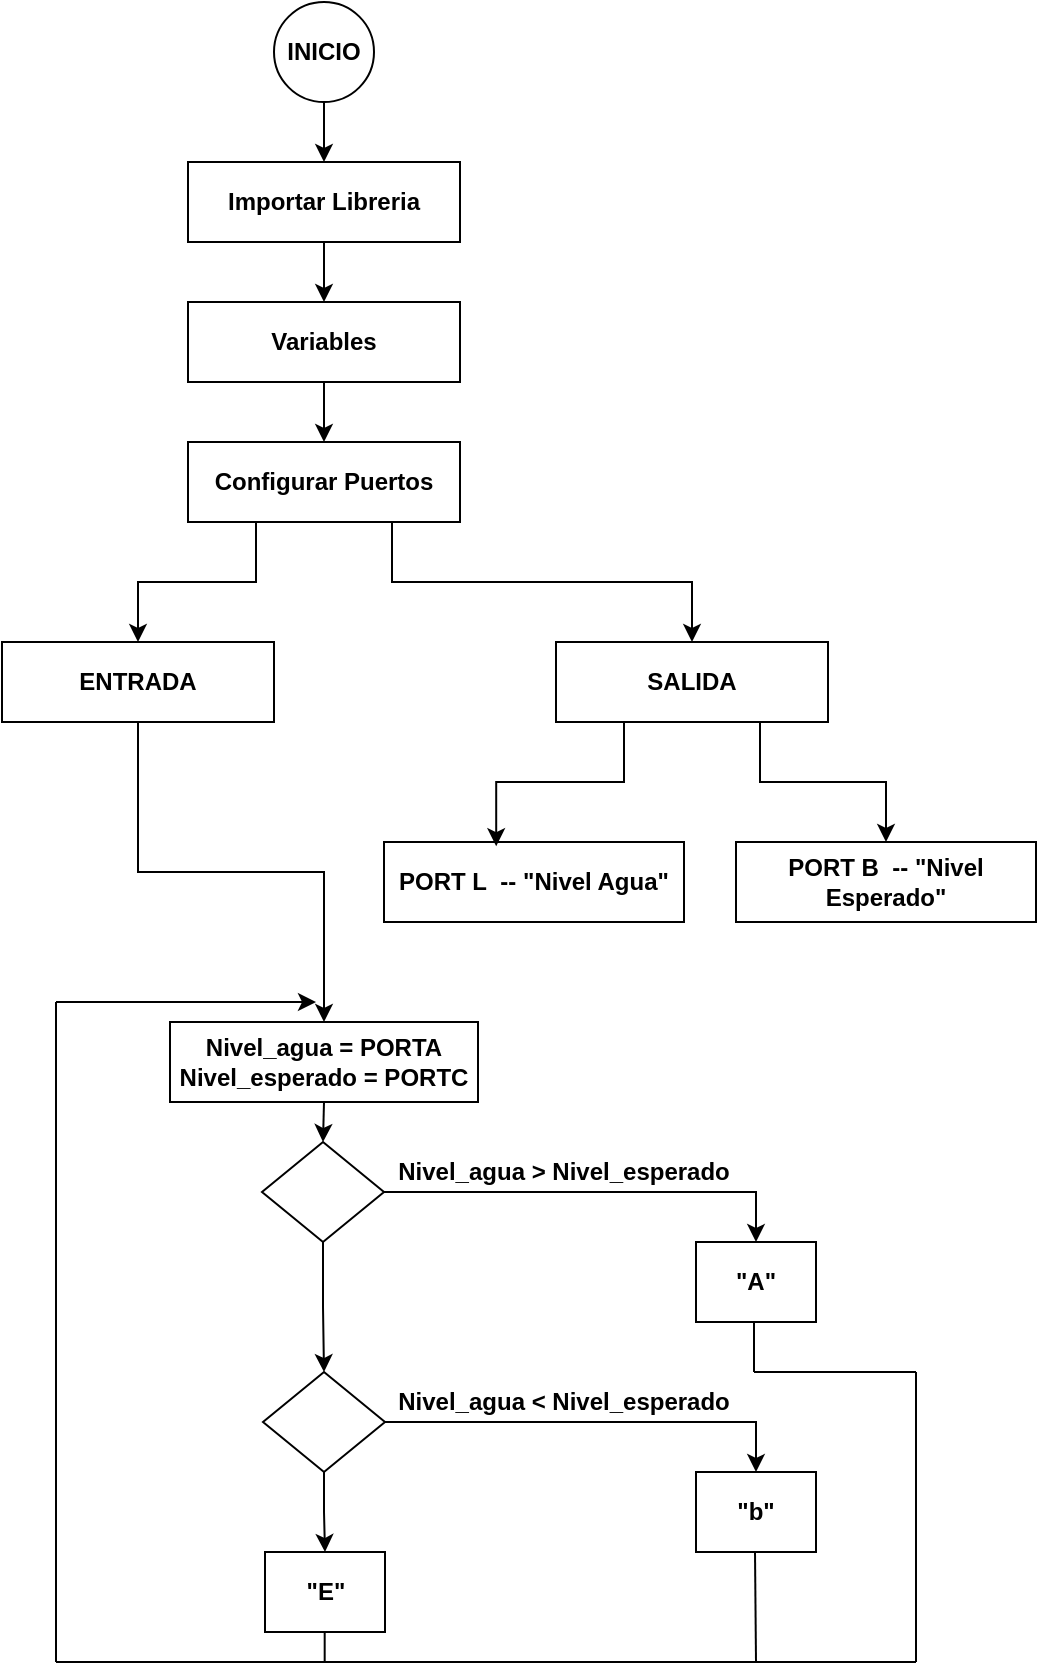 <mxfile version="22.0.8" type="github">
  <diagram id="prtHgNgQTEPvFCAcTncT" name="Page-1">
    <mxGraphModel dx="1179" dy="1834" grid="1" gridSize="10" guides="1" tooltips="1" connect="1" arrows="1" fold="1" page="1" pageScale="1" pageWidth="827" pageHeight="1169" math="0" shadow="0">
      <root>
        <mxCell id="0" />
        <mxCell id="1" parent="0" />
        <mxCell id="W_C0Gqta7OhbLIXVS-xY-15" style="edgeStyle=orthogonalEdgeStyle;rounded=0;orthogonalLoop=1;jettySize=auto;html=1;exitX=0.5;exitY=1;exitDx=0;exitDy=0;entryX=0.5;entryY=0;entryDx=0;entryDy=0;" edge="1" parent="1" source="W_C0Gqta7OhbLIXVS-xY-1" target="W_C0Gqta7OhbLIXVS-xY-2">
          <mxGeometry relative="1" as="geometry" />
        </mxCell>
        <mxCell id="W_C0Gqta7OhbLIXVS-xY-1" value="INICIO" style="ellipse;whiteSpace=wrap;html=1;aspect=fixed;fontStyle=1" vertex="1" parent="1">
          <mxGeometry x="389" y="-150" width="50" height="50" as="geometry" />
        </mxCell>
        <mxCell id="W_C0Gqta7OhbLIXVS-xY-16" style="edgeStyle=orthogonalEdgeStyle;rounded=0;orthogonalLoop=1;jettySize=auto;html=1;exitX=0.5;exitY=1;exitDx=0;exitDy=0;entryX=0.5;entryY=0;entryDx=0;entryDy=0;" edge="1" parent="1" source="W_C0Gqta7OhbLIXVS-xY-2" target="W_C0Gqta7OhbLIXVS-xY-3">
          <mxGeometry relative="1" as="geometry" />
        </mxCell>
        <mxCell id="W_C0Gqta7OhbLIXVS-xY-2" value="Importar Libreria" style="rounded=0;whiteSpace=wrap;html=1;fontStyle=1" vertex="1" parent="1">
          <mxGeometry x="346" y="-70" width="136" height="40" as="geometry" />
        </mxCell>
        <mxCell id="W_C0Gqta7OhbLIXVS-xY-17" style="edgeStyle=orthogonalEdgeStyle;rounded=0;orthogonalLoop=1;jettySize=auto;html=1;exitX=0.5;exitY=1;exitDx=0;exitDy=0;entryX=0.5;entryY=0;entryDx=0;entryDy=0;" edge="1" parent="1" source="W_C0Gqta7OhbLIXVS-xY-3" target="W_C0Gqta7OhbLIXVS-xY-4">
          <mxGeometry relative="1" as="geometry" />
        </mxCell>
        <mxCell id="W_C0Gqta7OhbLIXVS-xY-3" value="Variables" style="rounded=0;whiteSpace=wrap;html=1;fontStyle=1" vertex="1" parent="1">
          <mxGeometry x="346" width="136" height="40" as="geometry" />
        </mxCell>
        <mxCell id="W_C0Gqta7OhbLIXVS-xY-45" style="edgeStyle=orthogonalEdgeStyle;rounded=0;orthogonalLoop=1;jettySize=auto;html=1;exitX=0.25;exitY=1;exitDx=0;exitDy=0;entryX=0.5;entryY=0;entryDx=0;entryDy=0;" edge="1" parent="1" source="W_C0Gqta7OhbLIXVS-xY-4" target="W_C0Gqta7OhbLIXVS-xY-40">
          <mxGeometry relative="1" as="geometry" />
        </mxCell>
        <mxCell id="W_C0Gqta7OhbLIXVS-xY-46" style="edgeStyle=orthogonalEdgeStyle;rounded=0;orthogonalLoop=1;jettySize=auto;html=1;exitX=0.75;exitY=1;exitDx=0;exitDy=0;entryX=0.5;entryY=0;entryDx=0;entryDy=0;" edge="1" parent="1" source="W_C0Gqta7OhbLIXVS-xY-4" target="W_C0Gqta7OhbLIXVS-xY-41">
          <mxGeometry relative="1" as="geometry" />
        </mxCell>
        <mxCell id="W_C0Gqta7OhbLIXVS-xY-4" value="Configurar Puertos" style="rounded=0;whiteSpace=wrap;html=1;fontStyle=1" vertex="1" parent="1">
          <mxGeometry x="346" y="70" width="136" height="40" as="geometry" />
        </mxCell>
        <mxCell id="W_C0Gqta7OhbLIXVS-xY-19" style="edgeStyle=orthogonalEdgeStyle;rounded=0;orthogonalLoop=1;jettySize=auto;html=1;exitX=0.5;exitY=1;exitDx=0;exitDy=0;entryX=0.5;entryY=0;entryDx=0;entryDy=0;" edge="1" parent="1" source="W_C0Gqta7OhbLIXVS-xY-5" target="W_C0Gqta7OhbLIXVS-xY-6">
          <mxGeometry relative="1" as="geometry" />
        </mxCell>
        <mxCell id="W_C0Gqta7OhbLIXVS-xY-5" value="Nivel_agua = PORTA&lt;br&gt;Nivel_esperado = PORTC" style="rounded=0;whiteSpace=wrap;html=1;fontStyle=1" vertex="1" parent="1">
          <mxGeometry x="337" y="360" width="154" height="40" as="geometry" />
        </mxCell>
        <mxCell id="W_C0Gqta7OhbLIXVS-xY-10" style="edgeStyle=orthogonalEdgeStyle;rounded=0;orthogonalLoop=1;jettySize=auto;html=1;exitX=1;exitY=0.5;exitDx=0;exitDy=0;entryX=0.5;entryY=0;entryDx=0;entryDy=0;" edge="1" parent="1" source="W_C0Gqta7OhbLIXVS-xY-6" target="W_C0Gqta7OhbLIXVS-xY-8">
          <mxGeometry relative="1" as="geometry" />
        </mxCell>
        <mxCell id="W_C0Gqta7OhbLIXVS-xY-20" style="edgeStyle=orthogonalEdgeStyle;rounded=0;orthogonalLoop=1;jettySize=auto;html=1;exitX=0.5;exitY=1;exitDx=0;exitDy=0;entryX=0.5;entryY=0;entryDx=0;entryDy=0;" edge="1" parent="1" source="W_C0Gqta7OhbLIXVS-xY-6" target="W_C0Gqta7OhbLIXVS-xY-7">
          <mxGeometry relative="1" as="geometry" />
        </mxCell>
        <mxCell id="W_C0Gqta7OhbLIXVS-xY-6" value="" style="rhombus;whiteSpace=wrap;html=1;" vertex="1" parent="1">
          <mxGeometry x="383" y="420" width="61" height="50" as="geometry" />
        </mxCell>
        <mxCell id="W_C0Gqta7OhbLIXVS-xY-14" style="edgeStyle=orthogonalEdgeStyle;rounded=0;orthogonalLoop=1;jettySize=auto;html=1;exitX=1;exitY=0.5;exitDx=0;exitDy=0;entryX=0.5;entryY=0;entryDx=0;entryDy=0;" edge="1" parent="1" source="W_C0Gqta7OhbLIXVS-xY-7" target="W_C0Gqta7OhbLIXVS-xY-9">
          <mxGeometry relative="1" as="geometry" />
        </mxCell>
        <mxCell id="W_C0Gqta7OhbLIXVS-xY-22" style="edgeStyle=orthogonalEdgeStyle;rounded=0;orthogonalLoop=1;jettySize=auto;html=1;exitX=0.5;exitY=1;exitDx=0;exitDy=0;entryX=0.5;entryY=0;entryDx=0;entryDy=0;" edge="1" parent="1" source="W_C0Gqta7OhbLIXVS-xY-7" target="W_C0Gqta7OhbLIXVS-xY-21">
          <mxGeometry relative="1" as="geometry" />
        </mxCell>
        <mxCell id="W_C0Gqta7OhbLIXVS-xY-7" value="" style="rhombus;whiteSpace=wrap;html=1;" vertex="1" parent="1">
          <mxGeometry x="383.5" y="535" width="61" height="50" as="geometry" />
        </mxCell>
        <mxCell id="W_C0Gqta7OhbLIXVS-xY-8" value="&quot;A&quot;" style="rounded=0;whiteSpace=wrap;html=1;fontStyle=1" vertex="1" parent="1">
          <mxGeometry x="600" y="470" width="60" height="40" as="geometry" />
        </mxCell>
        <mxCell id="W_C0Gqta7OhbLIXVS-xY-9" value="&quot;b&quot;" style="rounded=0;whiteSpace=wrap;html=1;fontStyle=1" vertex="1" parent="1">
          <mxGeometry x="600" y="585" width="60" height="40" as="geometry" />
        </mxCell>
        <mxCell id="W_C0Gqta7OhbLIXVS-xY-11" value="Nivel_agua &amp;gt; Nivel_esperado" style="text;html=1;strokeColor=none;fillColor=none;align=center;verticalAlign=middle;whiteSpace=wrap;rounded=0;fontStyle=1" vertex="1" parent="1">
          <mxGeometry x="439" y="420" width="190" height="30" as="geometry" />
        </mxCell>
        <mxCell id="W_C0Gqta7OhbLIXVS-xY-13" value="Nivel_agua &amp;lt; Nivel_esperado" style="text;html=1;strokeColor=none;fillColor=none;align=center;verticalAlign=middle;whiteSpace=wrap;rounded=0;fontStyle=1" vertex="1" parent="1">
          <mxGeometry x="439" y="535" width="190" height="30" as="geometry" />
        </mxCell>
        <mxCell id="W_C0Gqta7OhbLIXVS-xY-21" value="&quot;E&quot;" style="rounded=0;whiteSpace=wrap;html=1;fontStyle=1" vertex="1" parent="1">
          <mxGeometry x="384.5" y="625" width="60" height="40" as="geometry" />
        </mxCell>
        <mxCell id="W_C0Gqta7OhbLIXVS-xY-25" value="" style="endArrow=none;html=1;rounded=0;exitX=1;exitY=0;exitDx=0;exitDy=0;" edge="1" parent="1" source="W_C0Gqta7OhbLIXVS-xY-13">
          <mxGeometry width="50" height="50" relative="1" as="geometry">
            <mxPoint x="680" y="580" as="sourcePoint" />
            <mxPoint x="629" y="510" as="targetPoint" />
          </mxGeometry>
        </mxCell>
        <mxCell id="W_C0Gqta7OhbLIXVS-xY-27" value="" style="endArrow=none;html=1;rounded=0;" edge="1" parent="1">
          <mxGeometry width="50" height="50" relative="1" as="geometry">
            <mxPoint x="629" y="535" as="sourcePoint" />
            <mxPoint x="710" y="535" as="targetPoint" />
          </mxGeometry>
        </mxCell>
        <mxCell id="W_C0Gqta7OhbLIXVS-xY-28" value="" style="endArrow=none;html=1;rounded=0;" edge="1" parent="1">
          <mxGeometry width="50" height="50" relative="1" as="geometry">
            <mxPoint x="710" y="680" as="sourcePoint" />
            <mxPoint x="710" y="535" as="targetPoint" />
          </mxGeometry>
        </mxCell>
        <mxCell id="W_C0Gqta7OhbLIXVS-xY-29" value="" style="endArrow=none;html=1;rounded=0;" edge="1" parent="1">
          <mxGeometry width="50" height="50" relative="1" as="geometry">
            <mxPoint x="630" y="680" as="sourcePoint" />
            <mxPoint x="710" y="680" as="targetPoint" />
          </mxGeometry>
        </mxCell>
        <mxCell id="W_C0Gqta7OhbLIXVS-xY-30" value="" style="endArrow=none;html=1;rounded=0;" edge="1" parent="1">
          <mxGeometry width="50" height="50" relative="1" as="geometry">
            <mxPoint x="630" y="680" as="sourcePoint" />
            <mxPoint x="629.5" y="625" as="targetPoint" />
          </mxGeometry>
        </mxCell>
        <mxCell id="W_C0Gqta7OhbLIXVS-xY-31" value="" style="endArrow=none;html=1;rounded=0;" edge="1" parent="1">
          <mxGeometry width="50" height="50" relative="1" as="geometry">
            <mxPoint x="414" y="680" as="sourcePoint" />
            <mxPoint x="640" y="680" as="targetPoint" />
          </mxGeometry>
        </mxCell>
        <mxCell id="W_C0Gqta7OhbLIXVS-xY-32" value="" style="endArrow=none;html=1;rounded=0;" edge="1" parent="1">
          <mxGeometry width="50" height="50" relative="1" as="geometry">
            <mxPoint x="414.34" y="680" as="sourcePoint" />
            <mxPoint x="414.34" y="665" as="targetPoint" />
          </mxGeometry>
        </mxCell>
        <mxCell id="W_C0Gqta7OhbLIXVS-xY-33" value="" style="endArrow=classic;html=1;rounded=0;" edge="1" parent="1">
          <mxGeometry width="50" height="50" relative="1" as="geometry">
            <mxPoint x="280" y="350" as="sourcePoint" />
            <mxPoint x="410" y="350" as="targetPoint" />
          </mxGeometry>
        </mxCell>
        <mxCell id="W_C0Gqta7OhbLIXVS-xY-34" value="" style="endArrow=none;html=1;rounded=0;" edge="1" parent="1">
          <mxGeometry width="50" height="50" relative="1" as="geometry">
            <mxPoint x="280" y="680" as="sourcePoint" />
            <mxPoint x="280" y="350" as="targetPoint" />
          </mxGeometry>
        </mxCell>
        <mxCell id="W_C0Gqta7OhbLIXVS-xY-35" value="" style="endArrow=none;html=1;rounded=0;" edge="1" parent="1">
          <mxGeometry width="50" height="50" relative="1" as="geometry">
            <mxPoint x="280" y="680" as="sourcePoint" />
            <mxPoint x="420" y="680" as="targetPoint" />
          </mxGeometry>
        </mxCell>
        <mxCell id="W_C0Gqta7OhbLIXVS-xY-36" value="PORT L&amp;nbsp; -- &quot;Nivel Agua&quot;" style="rounded=0;whiteSpace=wrap;html=1;fontStyle=1" vertex="1" parent="1">
          <mxGeometry x="444" y="270" width="150" height="40" as="geometry" />
        </mxCell>
        <mxCell id="W_C0Gqta7OhbLIXVS-xY-37" value="PORT B&amp;nbsp; -- &quot;Nivel Esperado&quot;" style="rounded=0;whiteSpace=wrap;html=1;fontStyle=1" vertex="1" parent="1">
          <mxGeometry x="620" y="270" width="150" height="40" as="geometry" />
        </mxCell>
        <mxCell id="W_C0Gqta7OhbLIXVS-xY-42" style="edgeStyle=orthogonalEdgeStyle;rounded=0;orthogonalLoop=1;jettySize=auto;html=1;exitX=0.5;exitY=1;exitDx=0;exitDy=0;entryX=0.5;entryY=0;entryDx=0;entryDy=0;" edge="1" parent="1" source="W_C0Gqta7OhbLIXVS-xY-40" target="W_C0Gqta7OhbLIXVS-xY-5">
          <mxGeometry relative="1" as="geometry" />
        </mxCell>
        <mxCell id="W_C0Gqta7OhbLIXVS-xY-40" value="ENTRADA" style="rounded=0;whiteSpace=wrap;html=1;fontStyle=1" vertex="1" parent="1">
          <mxGeometry x="253" y="170" width="136" height="40" as="geometry" />
        </mxCell>
        <mxCell id="W_C0Gqta7OhbLIXVS-xY-50" style="edgeStyle=orthogonalEdgeStyle;rounded=0;orthogonalLoop=1;jettySize=auto;html=1;exitX=0.75;exitY=1;exitDx=0;exitDy=0;entryX=0.5;entryY=0;entryDx=0;entryDy=0;" edge="1" parent="1" source="W_C0Gqta7OhbLIXVS-xY-41" target="W_C0Gqta7OhbLIXVS-xY-37">
          <mxGeometry relative="1" as="geometry" />
        </mxCell>
        <mxCell id="W_C0Gqta7OhbLIXVS-xY-41" value="SALIDA" style="rounded=0;whiteSpace=wrap;html=1;fontStyle=1" vertex="1" parent="1">
          <mxGeometry x="530" y="170" width="136" height="40" as="geometry" />
        </mxCell>
        <mxCell id="W_C0Gqta7OhbLIXVS-xY-49" style="edgeStyle=orthogonalEdgeStyle;rounded=0;orthogonalLoop=1;jettySize=auto;html=1;exitX=0.25;exitY=1;exitDx=0;exitDy=0;entryX=0.374;entryY=0.053;entryDx=0;entryDy=0;entryPerimeter=0;" edge="1" parent="1" source="W_C0Gqta7OhbLIXVS-xY-41" target="W_C0Gqta7OhbLIXVS-xY-36">
          <mxGeometry relative="1" as="geometry" />
        </mxCell>
      </root>
    </mxGraphModel>
  </diagram>
</mxfile>
